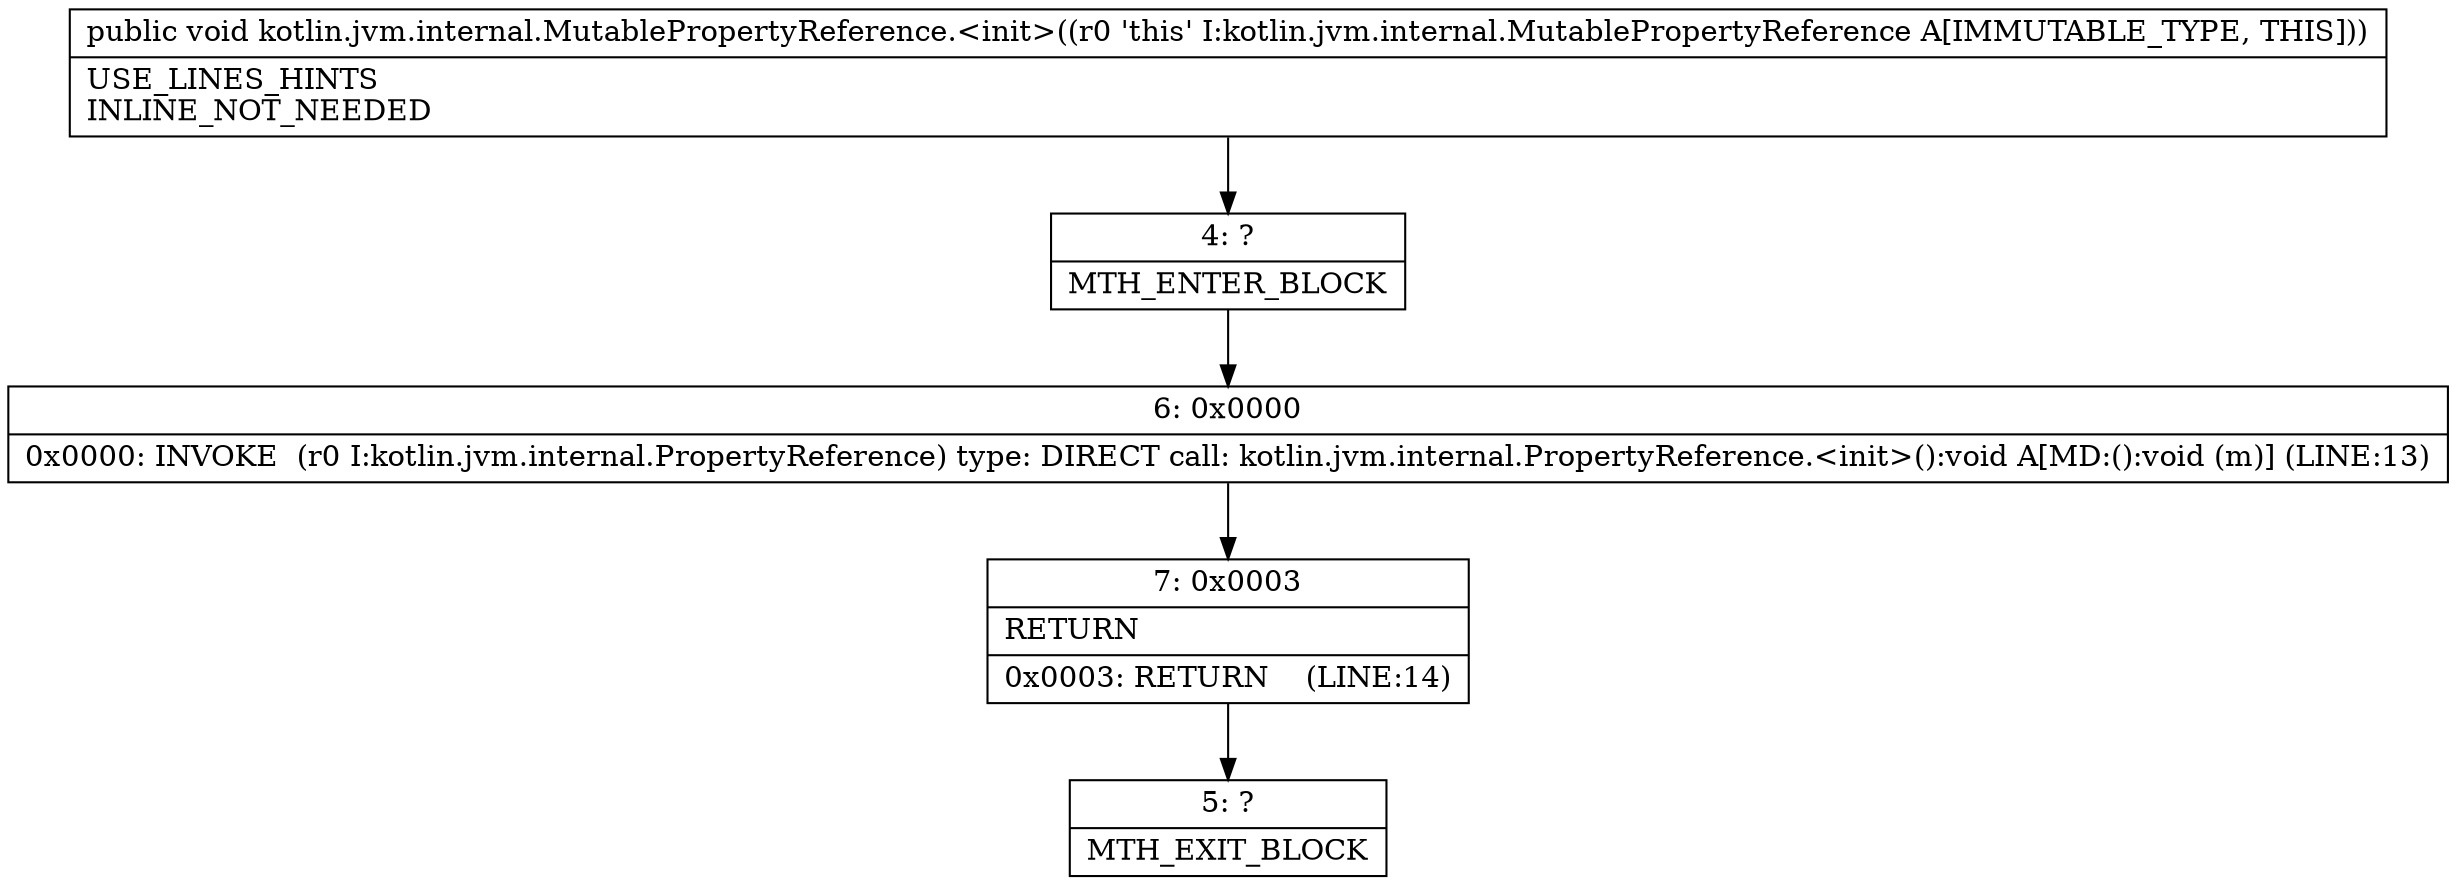 digraph "CFG forkotlin.jvm.internal.MutablePropertyReference.\<init\>()V" {
Node_4 [shape=record,label="{4\:\ ?|MTH_ENTER_BLOCK\l}"];
Node_6 [shape=record,label="{6\:\ 0x0000|0x0000: INVOKE  (r0 I:kotlin.jvm.internal.PropertyReference) type: DIRECT call: kotlin.jvm.internal.PropertyReference.\<init\>():void A[MD:():void (m)] (LINE:13)\l}"];
Node_7 [shape=record,label="{7\:\ 0x0003|RETURN\l|0x0003: RETURN    (LINE:14)\l}"];
Node_5 [shape=record,label="{5\:\ ?|MTH_EXIT_BLOCK\l}"];
MethodNode[shape=record,label="{public void kotlin.jvm.internal.MutablePropertyReference.\<init\>((r0 'this' I:kotlin.jvm.internal.MutablePropertyReference A[IMMUTABLE_TYPE, THIS]))  | USE_LINES_HINTS\lINLINE_NOT_NEEDED\l}"];
MethodNode -> Node_4;Node_4 -> Node_6;
Node_6 -> Node_7;
Node_7 -> Node_5;
}

